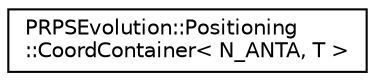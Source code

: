 digraph "Graphical Class Hierarchy"
{
  edge [fontname="Helvetica",fontsize="10",labelfontname="Helvetica",labelfontsize="10"];
  node [fontname="Helvetica",fontsize="10",shape=record];
  rankdir="LR";
  Node1 [label="PRPSEvolution::Positioning\l::CoordContainer\< N_ANTA, T \>",height=0.2,width=0.4,color="black", fillcolor="white", style="filled",URL="$struct_p_r_p_s_evolution_1_1_positioning_1_1_coord_container.html"];
}

